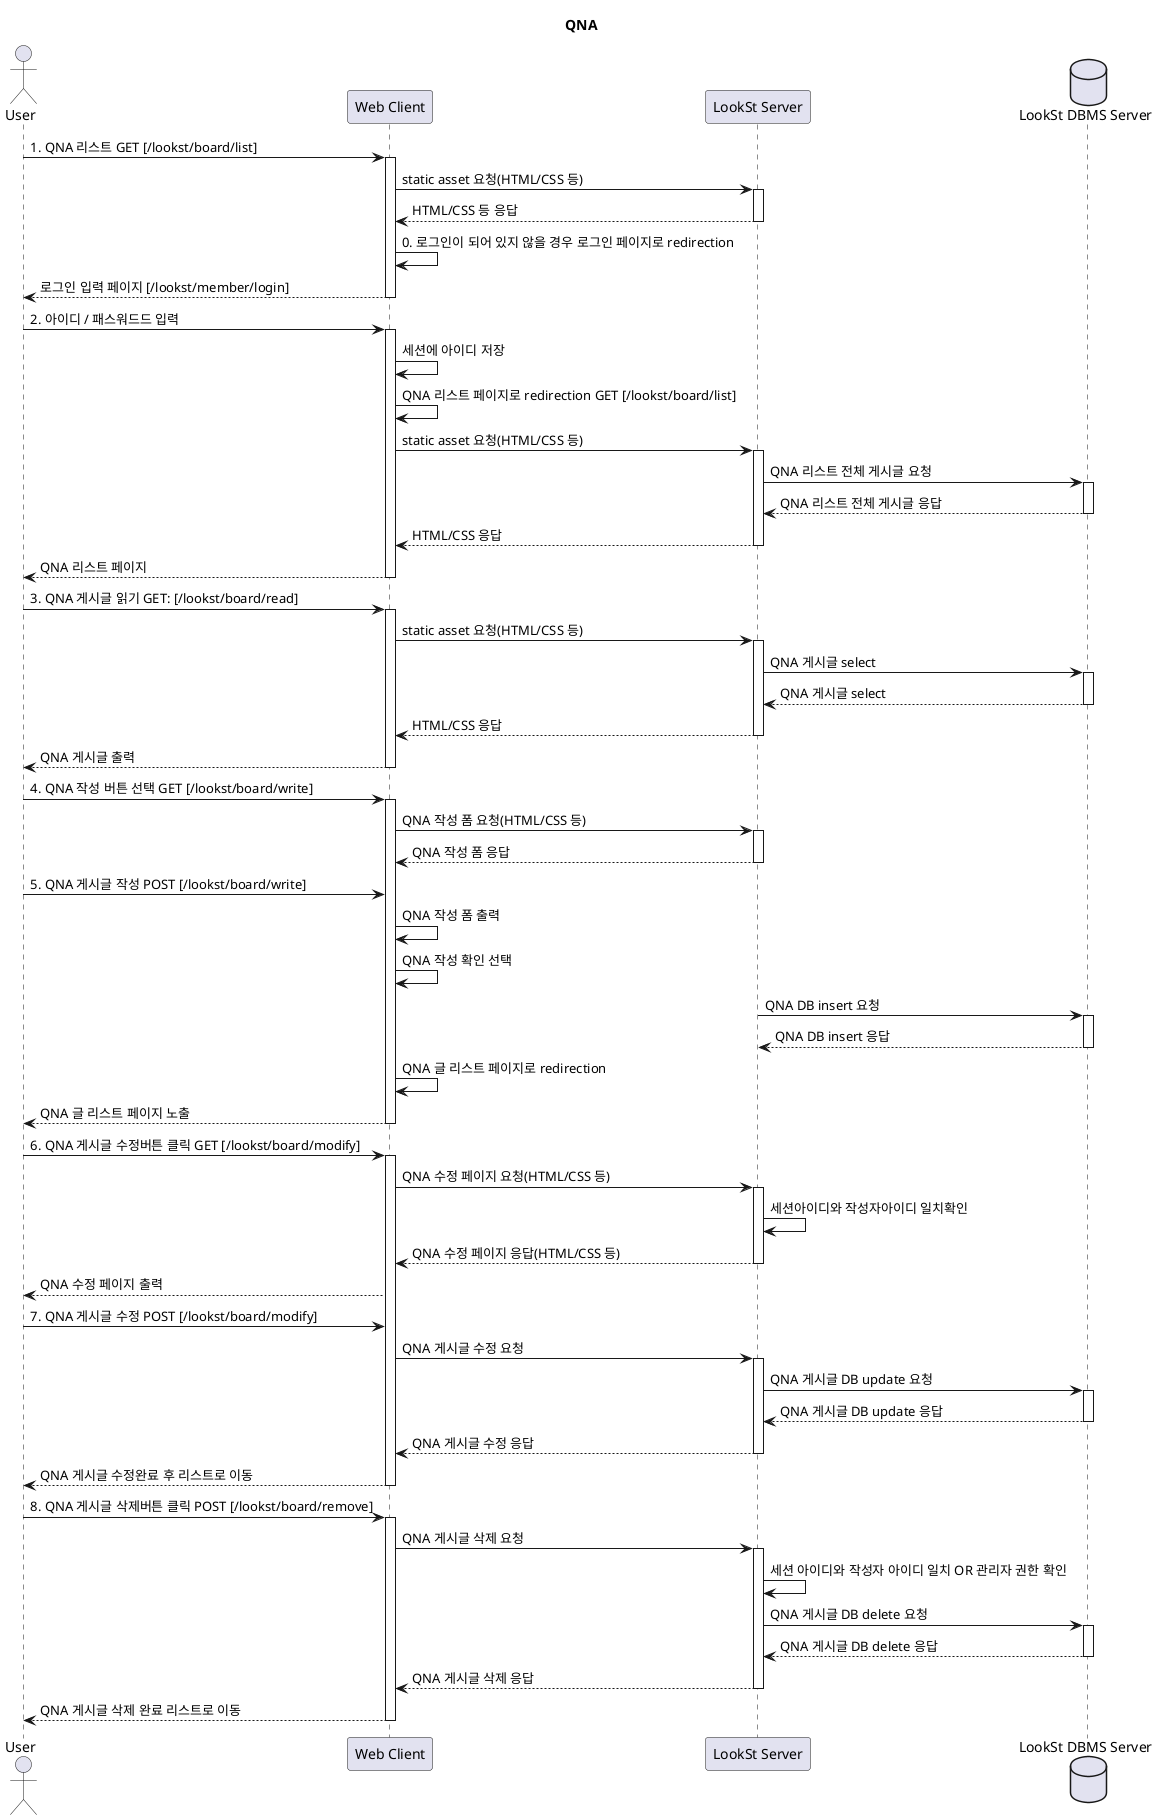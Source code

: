 @startuml
actor  User as U
participant "Web Client" as C
participant "LookSt Server" as S
database "LookSt DBMS Server" as DB

title QNA

' QNA 리스트
U -> C: 1. QNA 리스트 GET [/lookst/board/list]
activate C
C -> S: static asset 요청(HTML/CSS 등)
activate S
S --> C: HTML/CSS 등 응답
deactivate S
C -> C: 0. 로그인이 되어 있지 않을 경우 로그인 페이지로 redirection
C --> U: 로그인 입력 페이지 [/lookst/member/login]
deactivate C
U -> C: 2. 아이디 / 패스워드드 입력 
activate C
C -> C: 세션에 아이디 저장 
C -> C: QNA 리스트 페이지로 redirection GET [/lookst/board/list]

C -> S: static asset 요청(HTML/CSS 등)
activate S
S -> DB: QNA 리스트 전체 게시글 요청
activate DB
DB --> S :QNA 리스트 전체 게시글 응답
deactivate DB
S --> C : HTML/CSS 응답
deactivate S

C --> U: QNA 리스트 페이지
deactivate C

' QNA 게시판 읽기
U -> C: 3. QNA 게시글 읽기 GET: [/lookst/board/read]
activate C

C -> S: static asset 요청(HTML/CSS 등)

activate S
S -> DB: QNA 게시글 select
activate DB
DB --> S :QNA 게시글 select
deactivate DB
S --> C : HTML/CSS 응답
deactivate S

C --> U: QNA 게시글 출력
deactivate C

' QNA 작성
U -> C: 4. QNA 작성 버튼 선택 GET [/lookst/board/write]
activate C
C -> S: QNA 작성 폼 요청(HTML/CSS 등)
activate S
S --> C: QNA 작성 폼 응답
deactivate S

U -> C: 5. QNA 게시글 작성 POST [/lookst/board/write]

C -> C: QNA 작성 폼 출력
C -> C: QNA 작성 확인 선택

S -> DB: QNA DB insert 요청
activate DB
DB --> S: QNA DB insert 응답
deactivate DB
C -> C: QNA 글 리스트 페이지로 redirection
C --> U: QNA 글 리스트 페이지 노출
deactivate C


'QNA 수정

U -> C: 6. QNA 게시글 수정버튼 클릭 GET [/lookst/board/modify]
activate C
C -> S: QNA 수정 페이지 요청(HTML/CSS 등)
activate S
S -> S: 세션아이디와 작성자아이디 일치확인
S -->C: QNA 수정 페이지 응답(HTML/CSS 등)
deactivate S
C --> U: QNA 수정 페이지 출력

U -> C: 7. QNA 게시글 수정 POST [/lookst/board/modify]
C -> S: QNA 게시글 수정 요청 
activate S
S -> DB: QNA 게시글 DB update 요청
activate DB
DB --> S :QNA 게시글 DB update 응답
deactivate DB
S --> C : QNA 게시글 수정 응답
deactivate S
C --> U: QNA 게시글 수정완료 후 리스트로 이동
deactivate C

'문의사항 삭제
U -> C: 8. QNA 게시글 삭제버튼 클릭 POST [/lookst/board/remove]
activate C
C -> S: QNA 게시글 삭제 요청
activate S
S -> S: 세션 아이디와 작성자 아이디 일치 OR 관리자 권한 확인
S -> DB: QNA 게시글 DB delete 요청
activate DB
DB --> S : QNA 게시글 DB delete 응답
deactivate DB
S -->C: QNA 게시글 삭제 응답
deactivate S
C --> U: QNA 게시글 삭제 완료 리스트로 이동
deactivate C







@enduml

